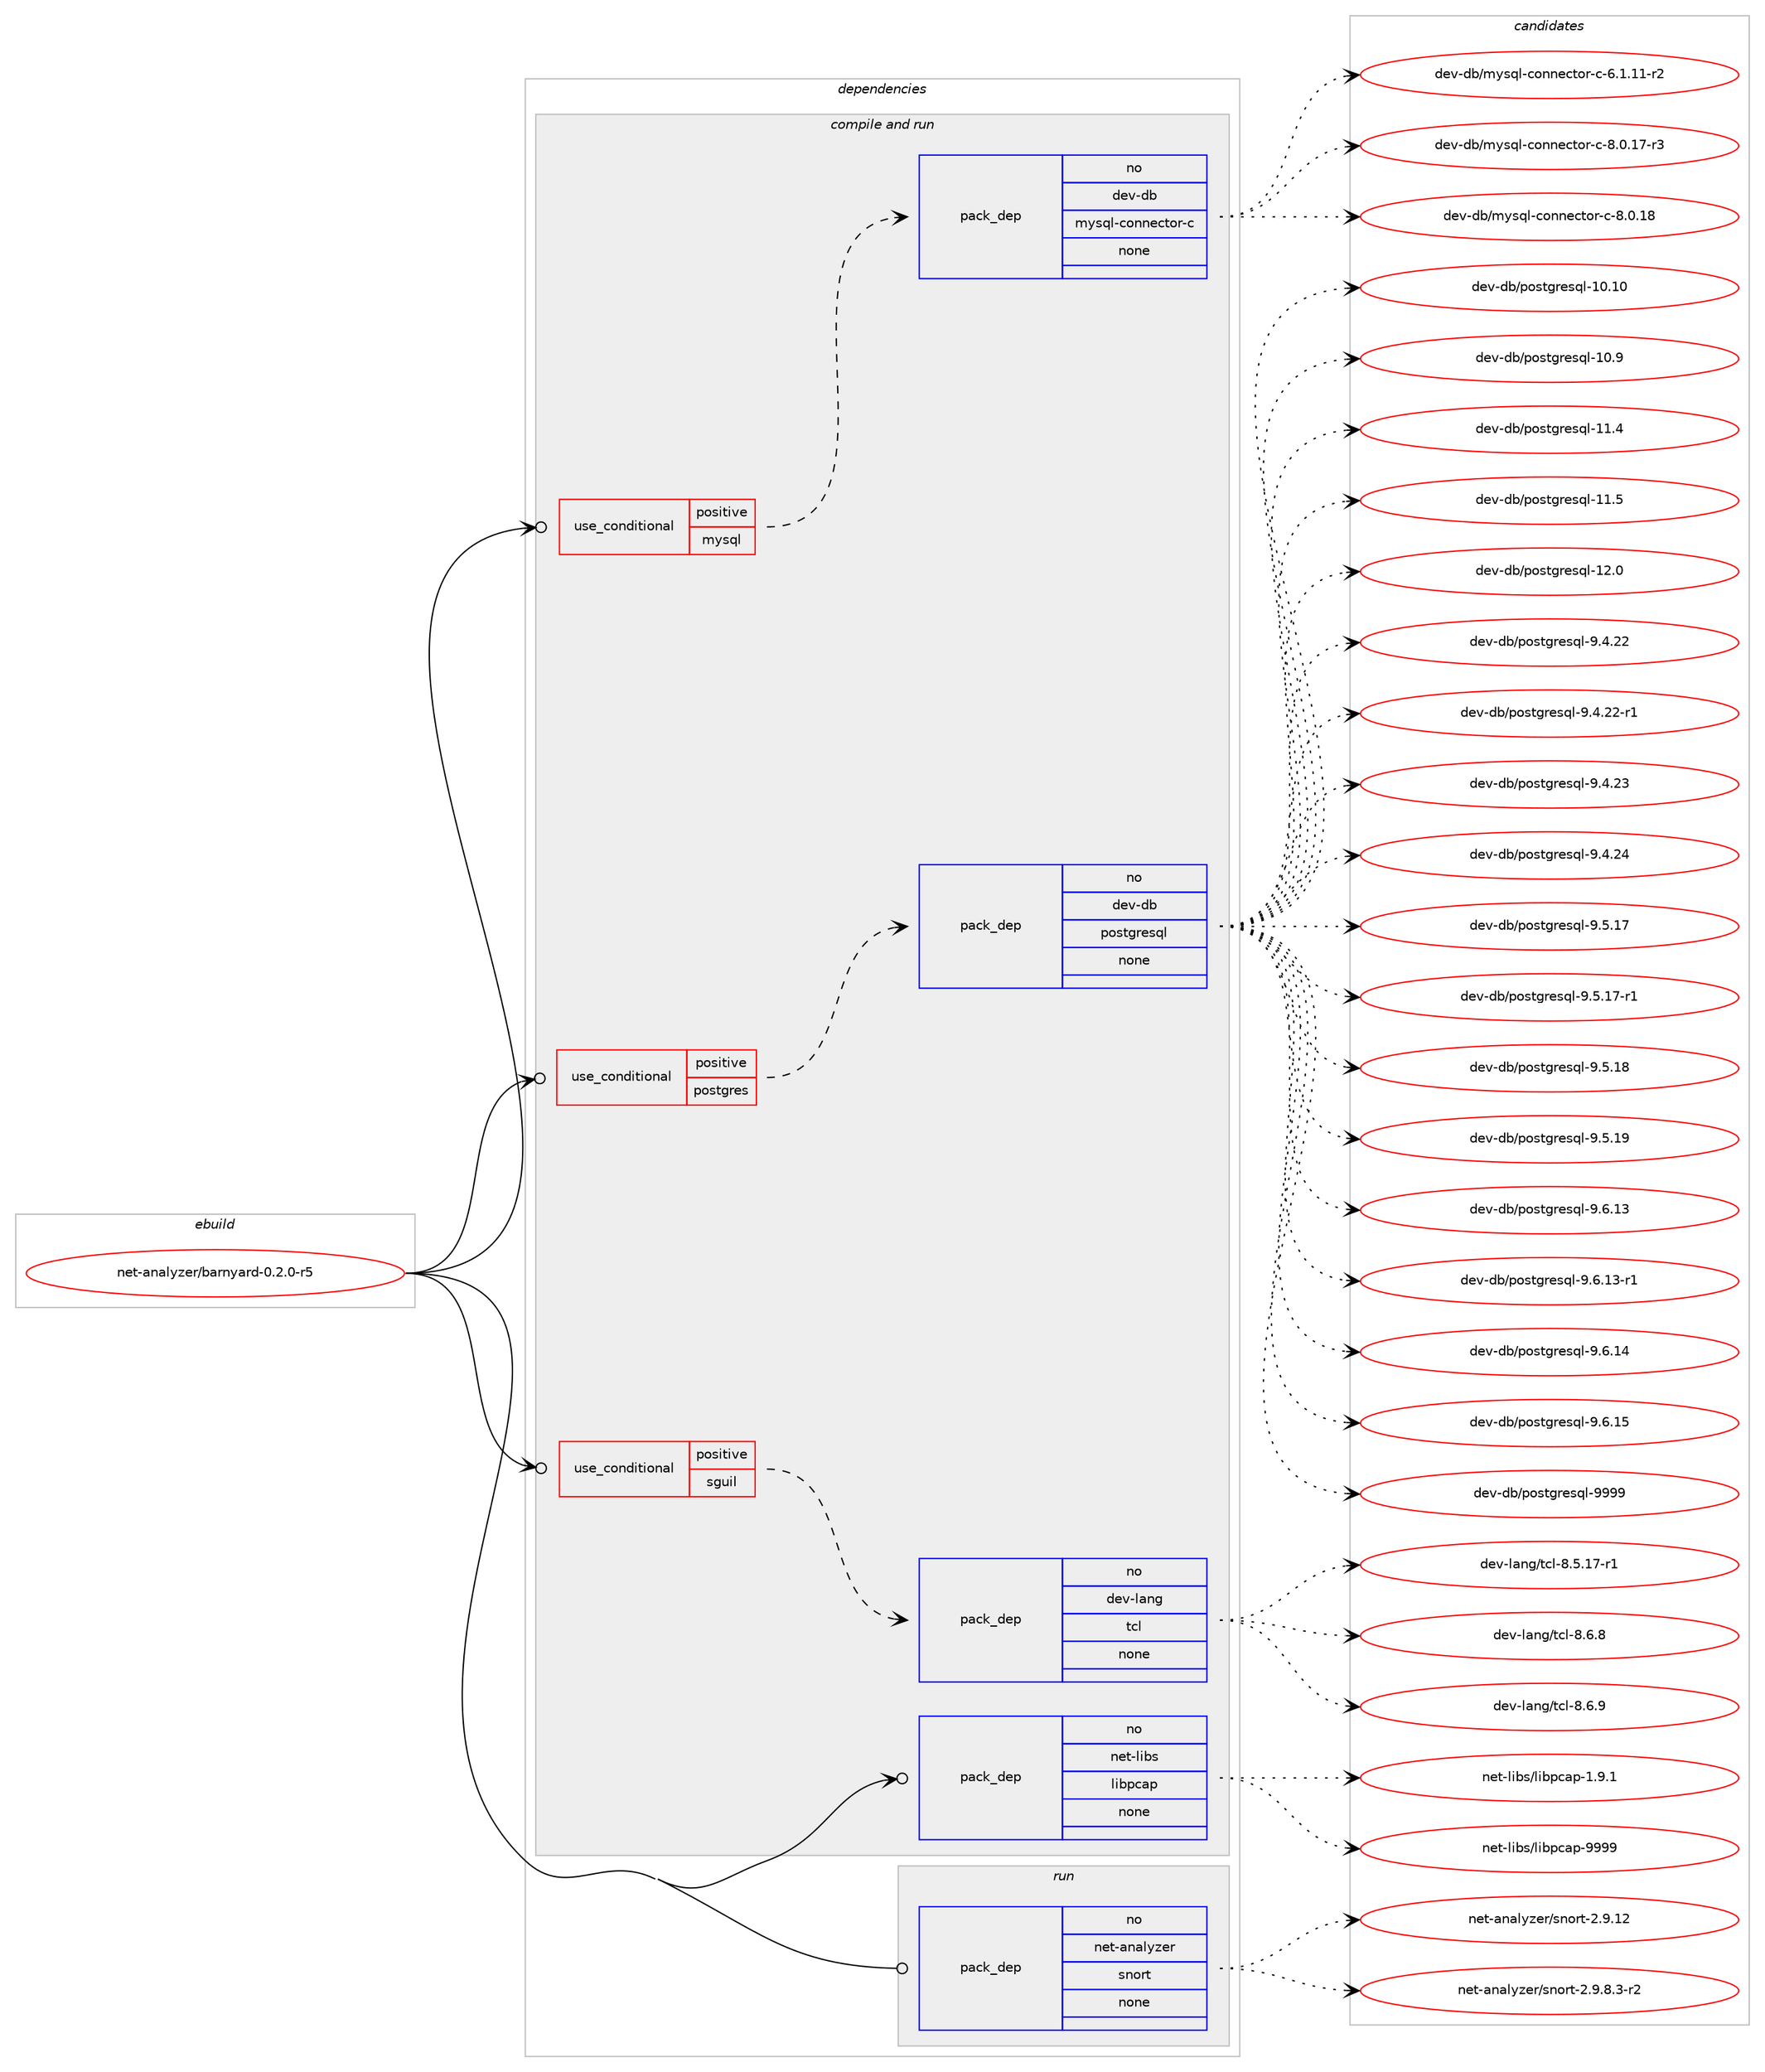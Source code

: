 digraph prolog {

# *************
# Graph options
# *************

newrank=true;
concentrate=true;
compound=true;
graph [rankdir=LR,fontname=Helvetica,fontsize=10,ranksep=1.5];#, ranksep=2.5, nodesep=0.2];
edge  [arrowhead=vee];
node  [fontname=Helvetica,fontsize=10];

# **********
# The ebuild
# **********

subgraph cluster_leftcol {
color=gray;
rank=same;
label=<<i>ebuild</i>>;
id [label="net-analyzer/barnyard-0.2.0-r5", color=red, width=4, href="../net-analyzer/barnyard-0.2.0-r5.svg"];
}

# ****************
# The dependencies
# ****************

subgraph cluster_midcol {
color=gray;
label=<<i>dependencies</i>>;
subgraph cluster_compile {
fillcolor="#eeeeee";
style=filled;
label=<<i>compile</i>>;
}
subgraph cluster_compileandrun {
fillcolor="#eeeeee";
style=filled;
label=<<i>compile and run</i>>;
subgraph cond197546 {
dependency811795 [label=<<TABLE BORDER="0" CELLBORDER="1" CELLSPACING="0" CELLPADDING="4"><TR><TD ROWSPAN="3" CELLPADDING="10">use_conditional</TD></TR><TR><TD>positive</TD></TR><TR><TD>mysql</TD></TR></TABLE>>, shape=none, color=red];
subgraph pack600099 {
dependency811796 [label=<<TABLE BORDER="0" CELLBORDER="1" CELLSPACING="0" CELLPADDING="4" WIDTH="220"><TR><TD ROWSPAN="6" CELLPADDING="30">pack_dep</TD></TR><TR><TD WIDTH="110">no</TD></TR><TR><TD>dev-db</TD></TR><TR><TD>mysql-connector-c</TD></TR><TR><TD>none</TD></TR><TR><TD></TD></TR></TABLE>>, shape=none, color=blue];
}
dependency811795:e -> dependency811796:w [weight=20,style="dashed",arrowhead="vee"];
}
id:e -> dependency811795:w [weight=20,style="solid",arrowhead="odotvee"];
subgraph cond197547 {
dependency811797 [label=<<TABLE BORDER="0" CELLBORDER="1" CELLSPACING="0" CELLPADDING="4"><TR><TD ROWSPAN="3" CELLPADDING="10">use_conditional</TD></TR><TR><TD>positive</TD></TR><TR><TD>postgres</TD></TR></TABLE>>, shape=none, color=red];
subgraph pack600100 {
dependency811798 [label=<<TABLE BORDER="0" CELLBORDER="1" CELLSPACING="0" CELLPADDING="4" WIDTH="220"><TR><TD ROWSPAN="6" CELLPADDING="30">pack_dep</TD></TR><TR><TD WIDTH="110">no</TD></TR><TR><TD>dev-db</TD></TR><TR><TD>postgresql</TD></TR><TR><TD>none</TD></TR><TR><TD></TD></TR></TABLE>>, shape=none, color=blue];
}
dependency811797:e -> dependency811798:w [weight=20,style="dashed",arrowhead="vee"];
}
id:e -> dependency811797:w [weight=20,style="solid",arrowhead="odotvee"];
subgraph cond197548 {
dependency811799 [label=<<TABLE BORDER="0" CELLBORDER="1" CELLSPACING="0" CELLPADDING="4"><TR><TD ROWSPAN="3" CELLPADDING="10">use_conditional</TD></TR><TR><TD>positive</TD></TR><TR><TD>sguil</TD></TR></TABLE>>, shape=none, color=red];
subgraph pack600101 {
dependency811800 [label=<<TABLE BORDER="0" CELLBORDER="1" CELLSPACING="0" CELLPADDING="4" WIDTH="220"><TR><TD ROWSPAN="6" CELLPADDING="30">pack_dep</TD></TR><TR><TD WIDTH="110">no</TD></TR><TR><TD>dev-lang</TD></TR><TR><TD>tcl</TD></TR><TR><TD>none</TD></TR><TR><TD></TD></TR></TABLE>>, shape=none, color=blue];
}
dependency811799:e -> dependency811800:w [weight=20,style="dashed",arrowhead="vee"];
}
id:e -> dependency811799:w [weight=20,style="solid",arrowhead="odotvee"];
subgraph pack600102 {
dependency811801 [label=<<TABLE BORDER="0" CELLBORDER="1" CELLSPACING="0" CELLPADDING="4" WIDTH="220"><TR><TD ROWSPAN="6" CELLPADDING="30">pack_dep</TD></TR><TR><TD WIDTH="110">no</TD></TR><TR><TD>net-libs</TD></TR><TR><TD>libpcap</TD></TR><TR><TD>none</TD></TR><TR><TD></TD></TR></TABLE>>, shape=none, color=blue];
}
id:e -> dependency811801:w [weight=20,style="solid",arrowhead="odotvee"];
}
subgraph cluster_run {
fillcolor="#eeeeee";
style=filled;
label=<<i>run</i>>;
subgraph pack600103 {
dependency811802 [label=<<TABLE BORDER="0" CELLBORDER="1" CELLSPACING="0" CELLPADDING="4" WIDTH="220"><TR><TD ROWSPAN="6" CELLPADDING="30">pack_dep</TD></TR><TR><TD WIDTH="110">no</TD></TR><TR><TD>net-analyzer</TD></TR><TR><TD>snort</TD></TR><TR><TD>none</TD></TR><TR><TD></TD></TR></TABLE>>, shape=none, color=blue];
}
id:e -> dependency811802:w [weight=20,style="solid",arrowhead="odot"];
}
}

# **************
# The candidates
# **************

subgraph cluster_choices {
rank=same;
color=gray;
label=<<i>candidates</i>>;

subgraph choice600099 {
color=black;
nodesep=1;
choice1001011184510098471091211151131084599111110110101991161111144599455446494649494511450 [label="dev-db/mysql-connector-c-6.1.11-r2", color=red, width=4,href="../dev-db/mysql-connector-c-6.1.11-r2.svg"];
choice1001011184510098471091211151131084599111110110101991161111144599455646484649554511451 [label="dev-db/mysql-connector-c-8.0.17-r3", color=red, width=4,href="../dev-db/mysql-connector-c-8.0.17-r3.svg"];
choice100101118451009847109121115113108459911111011010199116111114459945564648464956 [label="dev-db/mysql-connector-c-8.0.18", color=red, width=4,href="../dev-db/mysql-connector-c-8.0.18.svg"];
dependency811796:e -> choice1001011184510098471091211151131084599111110110101991161111144599455446494649494511450:w [style=dotted,weight="100"];
dependency811796:e -> choice1001011184510098471091211151131084599111110110101991161111144599455646484649554511451:w [style=dotted,weight="100"];
dependency811796:e -> choice100101118451009847109121115113108459911111011010199116111114459945564648464956:w [style=dotted,weight="100"];
}
subgraph choice600100 {
color=black;
nodesep=1;
choice100101118451009847112111115116103114101115113108454948464948 [label="dev-db/postgresql-10.10", color=red, width=4,href="../dev-db/postgresql-10.10.svg"];
choice1001011184510098471121111151161031141011151131084549484657 [label="dev-db/postgresql-10.9", color=red, width=4,href="../dev-db/postgresql-10.9.svg"];
choice1001011184510098471121111151161031141011151131084549494652 [label="dev-db/postgresql-11.4", color=red, width=4,href="../dev-db/postgresql-11.4.svg"];
choice1001011184510098471121111151161031141011151131084549494653 [label="dev-db/postgresql-11.5", color=red, width=4,href="../dev-db/postgresql-11.5.svg"];
choice1001011184510098471121111151161031141011151131084549504648 [label="dev-db/postgresql-12.0", color=red, width=4,href="../dev-db/postgresql-12.0.svg"];
choice10010111845100984711211111511610311410111511310845574652465050 [label="dev-db/postgresql-9.4.22", color=red, width=4,href="../dev-db/postgresql-9.4.22.svg"];
choice100101118451009847112111115116103114101115113108455746524650504511449 [label="dev-db/postgresql-9.4.22-r1", color=red, width=4,href="../dev-db/postgresql-9.4.22-r1.svg"];
choice10010111845100984711211111511610311410111511310845574652465051 [label="dev-db/postgresql-9.4.23", color=red, width=4,href="../dev-db/postgresql-9.4.23.svg"];
choice10010111845100984711211111511610311410111511310845574652465052 [label="dev-db/postgresql-9.4.24", color=red, width=4,href="../dev-db/postgresql-9.4.24.svg"];
choice10010111845100984711211111511610311410111511310845574653464955 [label="dev-db/postgresql-9.5.17", color=red, width=4,href="../dev-db/postgresql-9.5.17.svg"];
choice100101118451009847112111115116103114101115113108455746534649554511449 [label="dev-db/postgresql-9.5.17-r1", color=red, width=4,href="../dev-db/postgresql-9.5.17-r1.svg"];
choice10010111845100984711211111511610311410111511310845574653464956 [label="dev-db/postgresql-9.5.18", color=red, width=4,href="../dev-db/postgresql-9.5.18.svg"];
choice10010111845100984711211111511610311410111511310845574653464957 [label="dev-db/postgresql-9.5.19", color=red, width=4,href="../dev-db/postgresql-9.5.19.svg"];
choice10010111845100984711211111511610311410111511310845574654464951 [label="dev-db/postgresql-9.6.13", color=red, width=4,href="../dev-db/postgresql-9.6.13.svg"];
choice100101118451009847112111115116103114101115113108455746544649514511449 [label="dev-db/postgresql-9.6.13-r1", color=red, width=4,href="../dev-db/postgresql-9.6.13-r1.svg"];
choice10010111845100984711211111511610311410111511310845574654464952 [label="dev-db/postgresql-9.6.14", color=red, width=4,href="../dev-db/postgresql-9.6.14.svg"];
choice10010111845100984711211111511610311410111511310845574654464953 [label="dev-db/postgresql-9.6.15", color=red, width=4,href="../dev-db/postgresql-9.6.15.svg"];
choice1001011184510098471121111151161031141011151131084557575757 [label="dev-db/postgresql-9999", color=red, width=4,href="../dev-db/postgresql-9999.svg"];
dependency811798:e -> choice100101118451009847112111115116103114101115113108454948464948:w [style=dotted,weight="100"];
dependency811798:e -> choice1001011184510098471121111151161031141011151131084549484657:w [style=dotted,weight="100"];
dependency811798:e -> choice1001011184510098471121111151161031141011151131084549494652:w [style=dotted,weight="100"];
dependency811798:e -> choice1001011184510098471121111151161031141011151131084549494653:w [style=dotted,weight="100"];
dependency811798:e -> choice1001011184510098471121111151161031141011151131084549504648:w [style=dotted,weight="100"];
dependency811798:e -> choice10010111845100984711211111511610311410111511310845574652465050:w [style=dotted,weight="100"];
dependency811798:e -> choice100101118451009847112111115116103114101115113108455746524650504511449:w [style=dotted,weight="100"];
dependency811798:e -> choice10010111845100984711211111511610311410111511310845574652465051:w [style=dotted,weight="100"];
dependency811798:e -> choice10010111845100984711211111511610311410111511310845574652465052:w [style=dotted,weight="100"];
dependency811798:e -> choice10010111845100984711211111511610311410111511310845574653464955:w [style=dotted,weight="100"];
dependency811798:e -> choice100101118451009847112111115116103114101115113108455746534649554511449:w [style=dotted,weight="100"];
dependency811798:e -> choice10010111845100984711211111511610311410111511310845574653464956:w [style=dotted,weight="100"];
dependency811798:e -> choice10010111845100984711211111511610311410111511310845574653464957:w [style=dotted,weight="100"];
dependency811798:e -> choice10010111845100984711211111511610311410111511310845574654464951:w [style=dotted,weight="100"];
dependency811798:e -> choice100101118451009847112111115116103114101115113108455746544649514511449:w [style=dotted,weight="100"];
dependency811798:e -> choice10010111845100984711211111511610311410111511310845574654464952:w [style=dotted,weight="100"];
dependency811798:e -> choice10010111845100984711211111511610311410111511310845574654464953:w [style=dotted,weight="100"];
dependency811798:e -> choice1001011184510098471121111151161031141011151131084557575757:w [style=dotted,weight="100"];
}
subgraph choice600101 {
color=black;
nodesep=1;
choice10010111845108971101034711699108455646534649554511449 [label="dev-lang/tcl-8.5.17-r1", color=red, width=4,href="../dev-lang/tcl-8.5.17-r1.svg"];
choice10010111845108971101034711699108455646544656 [label="dev-lang/tcl-8.6.8", color=red, width=4,href="../dev-lang/tcl-8.6.8.svg"];
choice10010111845108971101034711699108455646544657 [label="dev-lang/tcl-8.6.9", color=red, width=4,href="../dev-lang/tcl-8.6.9.svg"];
dependency811800:e -> choice10010111845108971101034711699108455646534649554511449:w [style=dotted,weight="100"];
dependency811800:e -> choice10010111845108971101034711699108455646544656:w [style=dotted,weight="100"];
dependency811800:e -> choice10010111845108971101034711699108455646544657:w [style=dotted,weight="100"];
}
subgraph choice600102 {
color=black;
nodesep=1;
choice110101116451081059811547108105981129997112454946574649 [label="net-libs/libpcap-1.9.1", color=red, width=4,href="../net-libs/libpcap-1.9.1.svg"];
choice1101011164510810598115471081059811299971124557575757 [label="net-libs/libpcap-9999", color=red, width=4,href="../net-libs/libpcap-9999.svg"];
dependency811801:e -> choice110101116451081059811547108105981129997112454946574649:w [style=dotted,weight="100"];
dependency811801:e -> choice1101011164510810598115471081059811299971124557575757:w [style=dotted,weight="100"];
}
subgraph choice600103 {
color=black;
nodesep=1;
choice1101011164597110971081211221011144711511011111411645504657464950 [label="net-analyzer/snort-2.9.12", color=red, width=4,href="../net-analyzer/snort-2.9.12.svg"];
choice1101011164597110971081211221011144711511011111411645504657465646514511450 [label="net-analyzer/snort-2.9.8.3-r2", color=red, width=4,href="../net-analyzer/snort-2.9.8.3-r2.svg"];
dependency811802:e -> choice1101011164597110971081211221011144711511011111411645504657464950:w [style=dotted,weight="100"];
dependency811802:e -> choice1101011164597110971081211221011144711511011111411645504657465646514511450:w [style=dotted,weight="100"];
}
}

}
